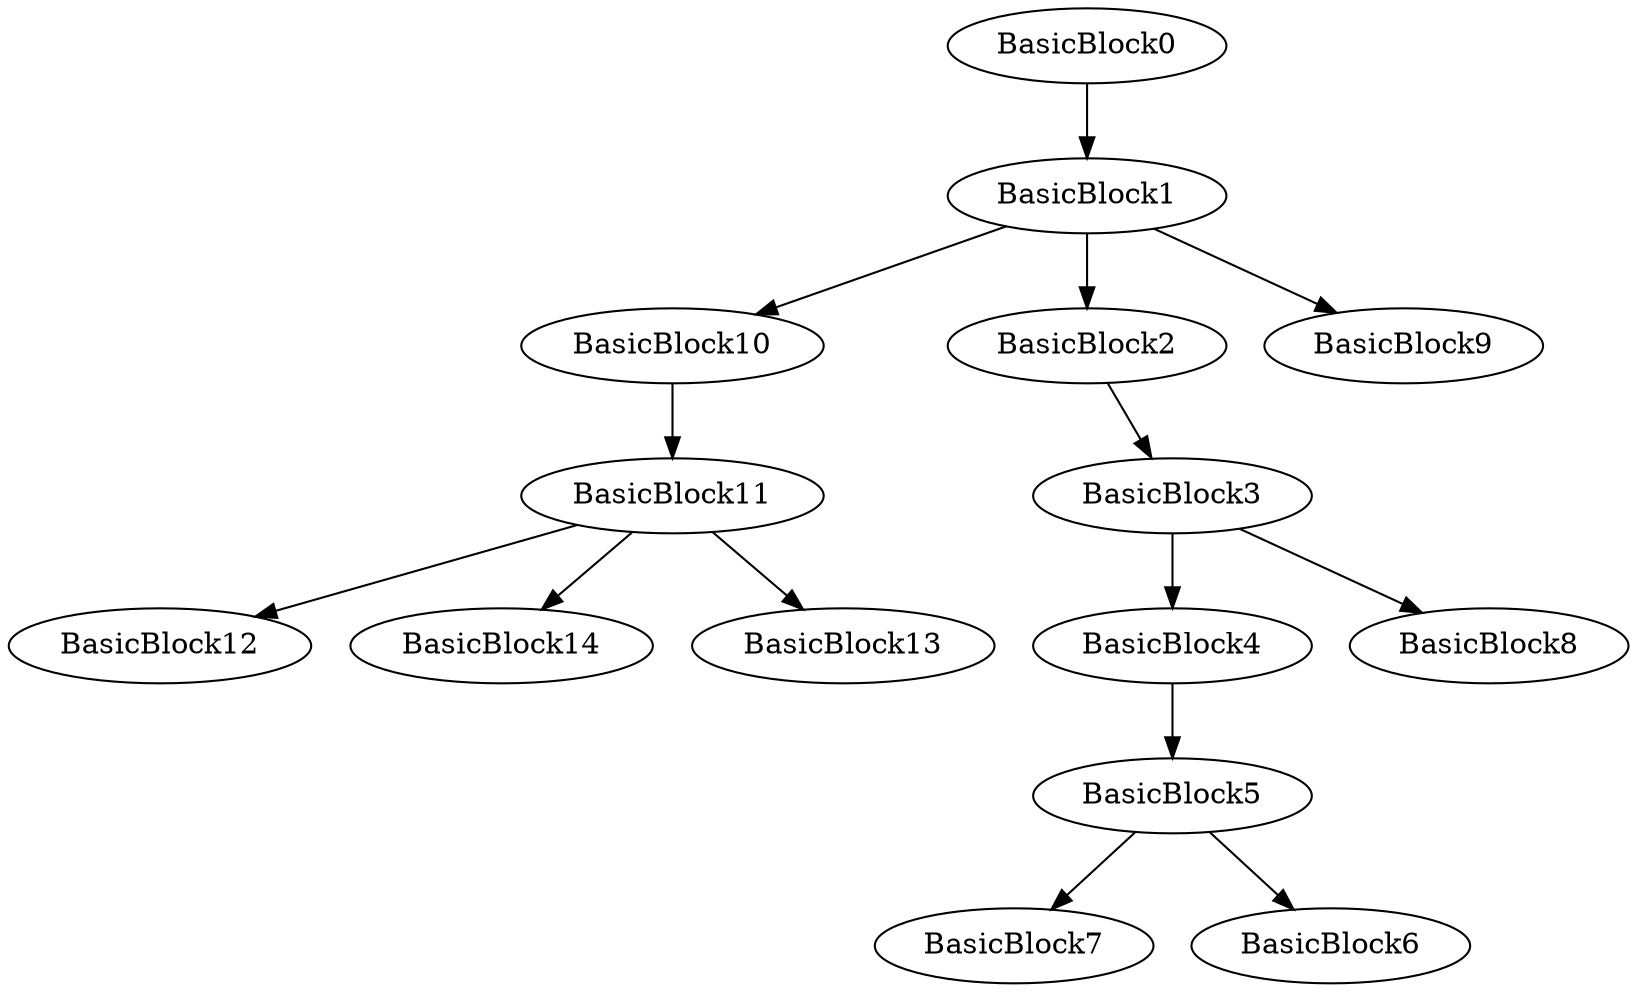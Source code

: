 digraph{
BasicBlock10 -> BasicBlock11
BasicBlock4 -> BasicBlock5
BasicBlock5 -> BasicBlock7
BasicBlock5 -> BasicBlock6
BasicBlock2 -> BasicBlock3
BasicBlock0 -> BasicBlock1
BasicBlock11 -> BasicBlock12
BasicBlock11 -> BasicBlock14
BasicBlock11 -> BasicBlock13
BasicBlock1 -> BasicBlock9
BasicBlock1 -> BasicBlock10
BasicBlock1 -> BasicBlock2
BasicBlock3 -> BasicBlock4
BasicBlock3 -> BasicBlock8
}
